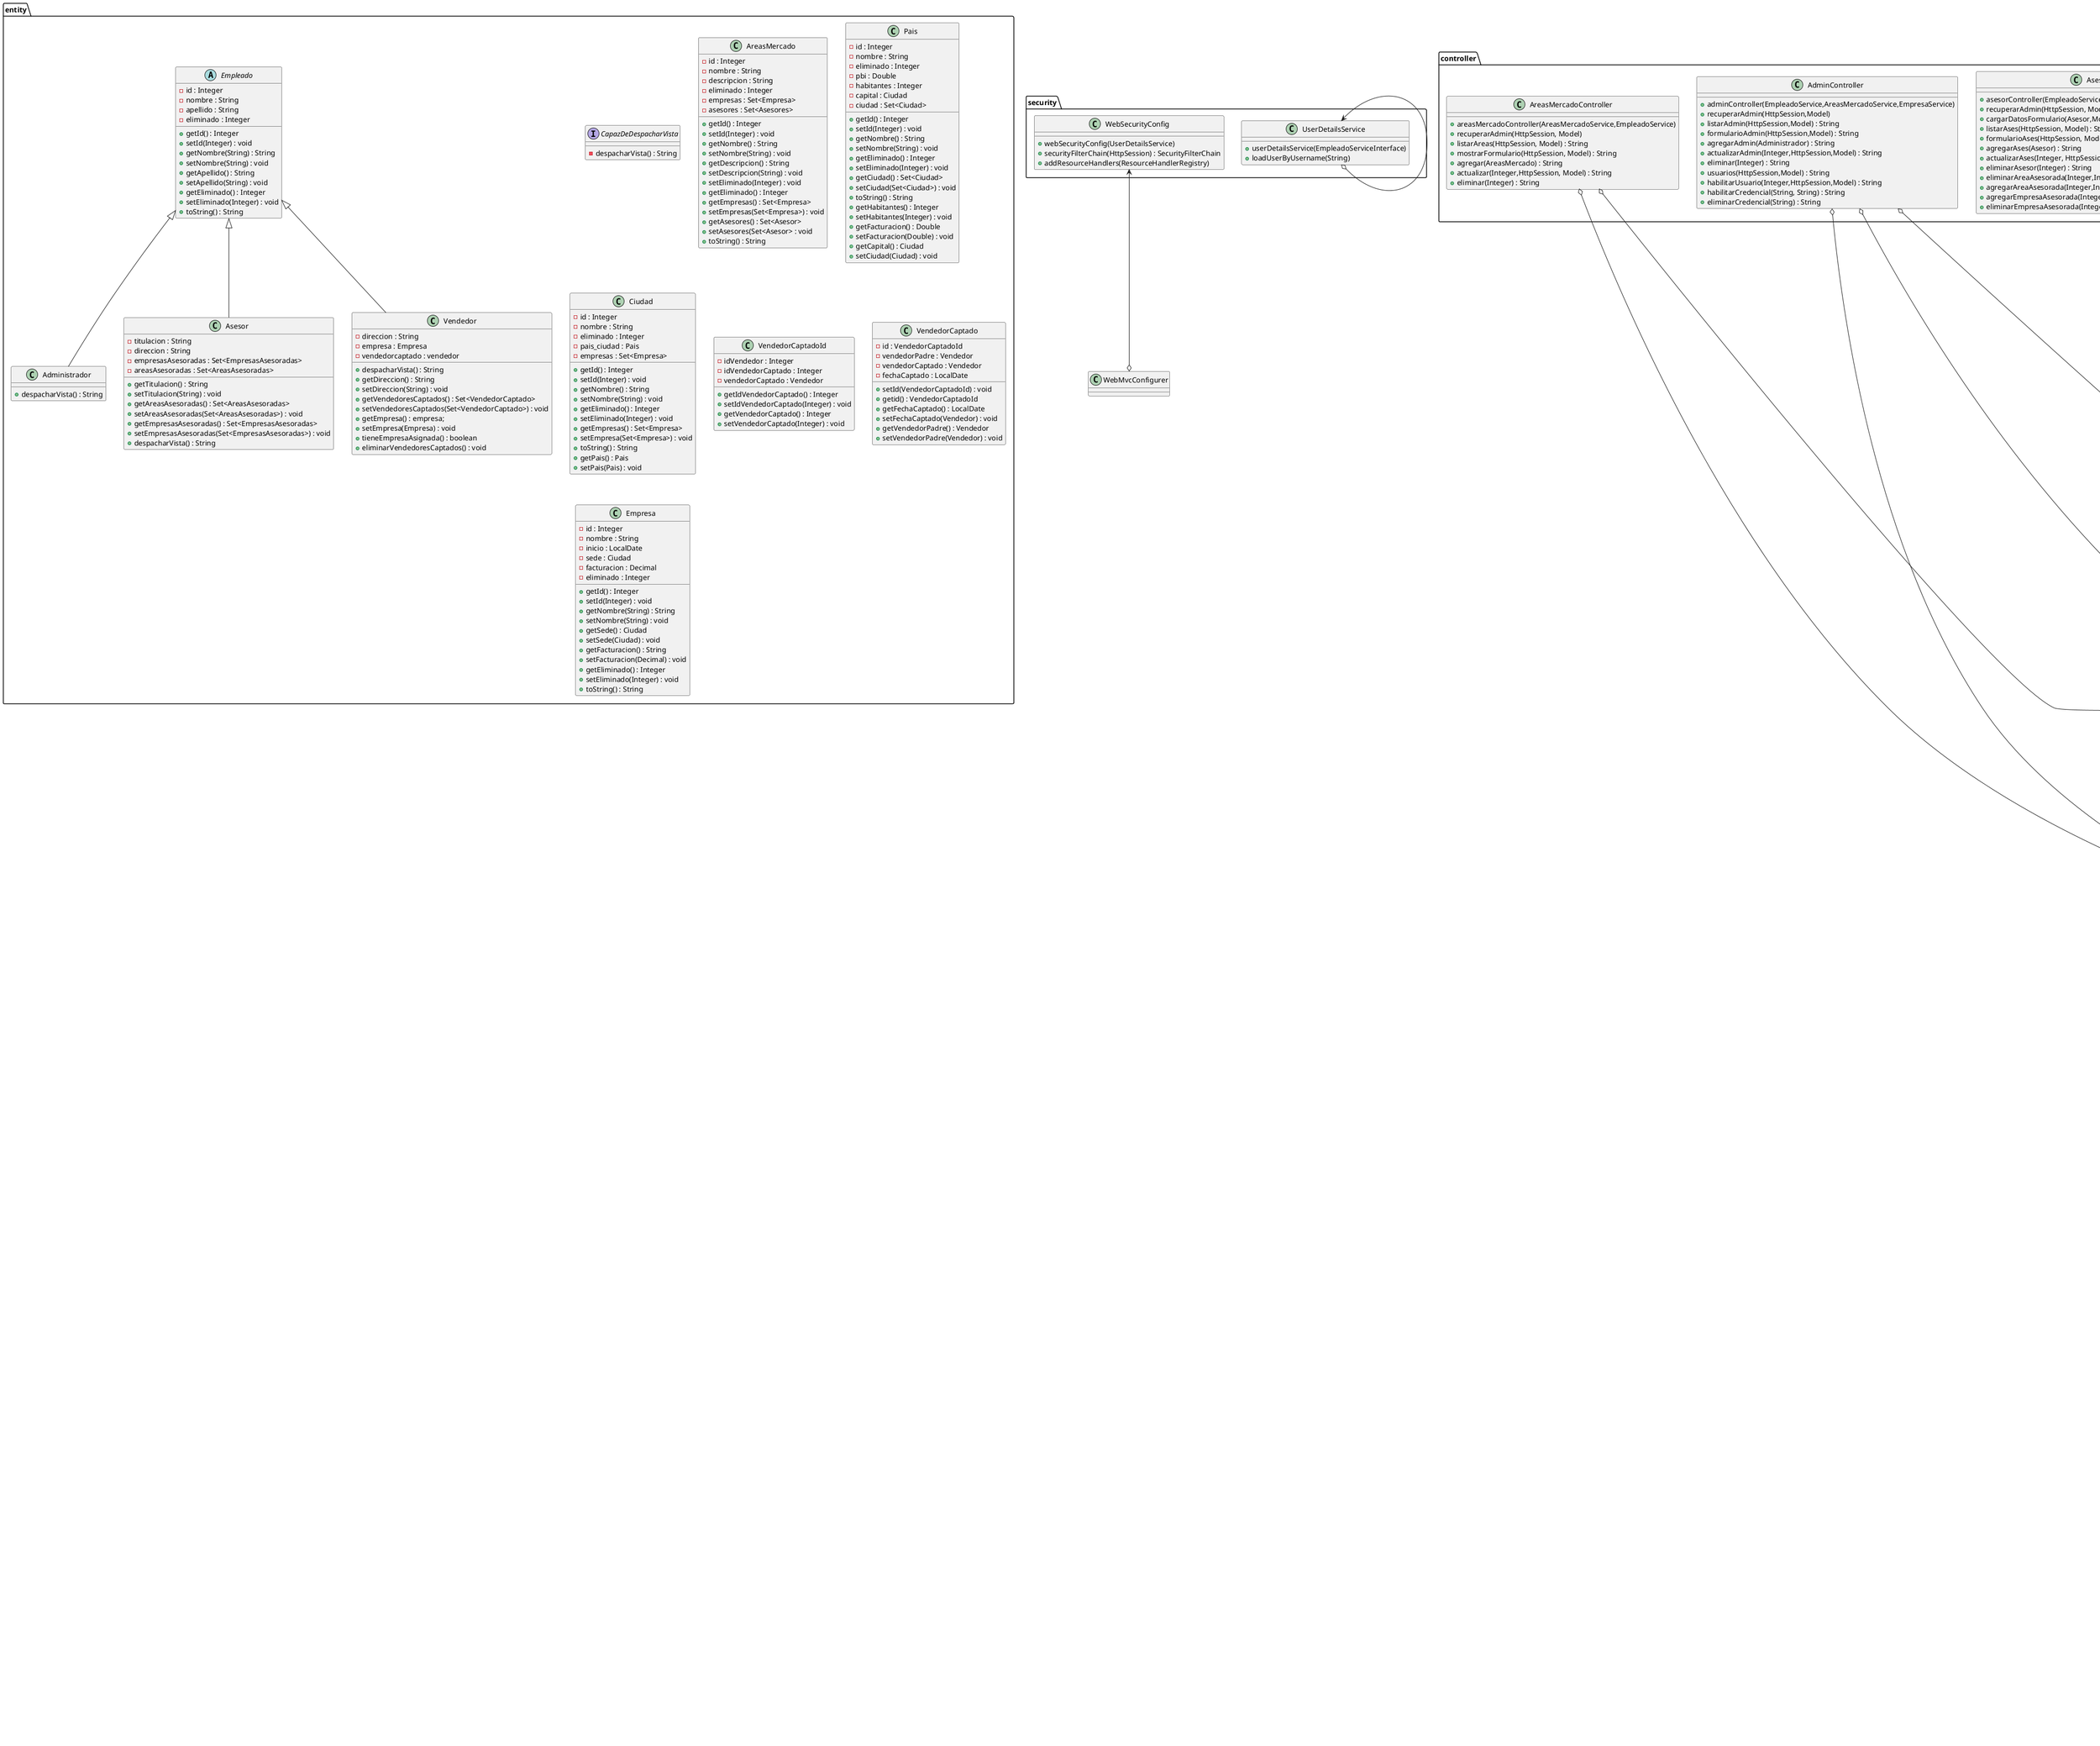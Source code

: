 @startuml
'https://plantuml.com/class-diagram

package controller{

    class AdminController{
        +adminController(EmpleadoService,AreasMercadoService,EmpresaService)
        +recuperarAdmin(HttpSession,Model)
        +listarAdmin(HttpSession,Model) : String
        +formularioAdmin(HttpSession,Model) : String
        +agregarAdmin(Administrador) : String
        +actualizarAdmin(Integer,HttpSession,Model) : String
        +eliminar(Integer) : String
        +usuarios(HttpSession,Model) : String
        +habilitarUsuario(Integer,HttpSession,Model) : String
        +habilitarCredencial(String, String) : String
        +eliminarCredencial(String) : String
    }

    class AreasMercadoController{
        +areasMercadoController(AreasMercadoService,EmpleadoService)
        +recuperarAdmin(HttpSession, Model)
        +listarAreas(HttpSession, Model) : String
        +mostrarFormulario(HttpSession, Model) : String
        +agregar(AreasMercado) : String
        +actualizar(Integer,HttpSession, Model) : String
        +eliminar(Integer) : String
    }

    class AsesorController{
        +asesorController(EmpleadoService,AreasMercadoService,EmpresaService)
        +recuperarAdmin(HttpSession, Model)
        +cargarDatosFormulario(Asesor,Model)
        +listarAses(HttpSession, Model) : String
        +formularioAses(HttpSession, Model) : String
        +agregarAses(Asesor) : String
        +actualizarAses(Integer, HttpSession, Model) : String
        +eliminarAsesor(Integer) : String
        +eliminarAreaAsesorada(Integer,Integer,Model) : String
        +agregarAreaAsesorada(Integer,Integer,Date,Model) : String
        +agregarEmpresaAsesorada(Integer,Integer,Date,Model) : String
        +eliminarEmpresaAsesorada(Integer,Integer,Model) : String
    }

    class ControllerUbicaciones {
        +controllerUbicaciones(EmpleadoService, EmpresaService, UbicacionesService)
        +recuperarAdmin(HttpSession,Model)
        +listarCiudades(HttpSession,Model) : String
        +listarPaises(HttpSession,Model) : String
        +mostrarFormularioCiudad(HttpSession,Model) : String
        +mostrarFormularioPais(HttpSession,Model) : String
        +actualizar(Integer,HttpSession,Model) : String
        +actualizarPais(Integer,HttpSession,Model) : String
        +agregarCiudad(Integer,Ciudad) : String
        +agregarPais(Integer,Pais) : String
        +eliminarPais(Integer) : String
        +eliminarCiudad(Integer) : String

    }

    class EmpleadoController {
        +empleadoController(EmpleadoService,EmpresaService)
        +administrador(Model,HttpSession) : String
        +vendedor(Model,HttpSession) : String
        +asesor(Model,HttpSession) : String
        +recuperarAdmin(HttpSession,Model)
        +cambiarPass(HttpSession,Model)
        +cambiarPass(String,HttpSession)
        +cancelaProceso(HttpSession)
    }

    class EmpresaController {
        +empresaController(EmpresaService,UbicacionesService,EmpleadoService,AreasMercadoService)
        +recuperarAdmin(HttpSession,Model)
        +listarAreas(HttpSession,Model) : String
        +mostrarFormulario(HttpSession,Model) : String
        +agregar(Integer,Empresa) : String
        +actualizar(Integer,HttpSession,Model) : String
        +eliminar(Integer) : String
        +vendedoresEmpresa(Integer,HttpSession,Model) : String
        +asesoresEmpresa(Integer,HttpSession,Model) : String
        +cubrirArea(Integer,Integer) : String
        +quitarArea(Integer,Integer) : String
    }

    class LogInController {
        +logInController(EmpleadoService)
        +redirectLogin() : String
        +login() : String
        +redirect(String,HttpSession) : String
    }

    class VendedorController {
        +vendedorController(EmpleadoService,AreasMercadoService,EmpresaService)
        +recuperarAdmin(HttpSession,Model)
        +cargarDatosFormulario(Vendedor,Model) : String
        +listarVendedores(HttpSession,Model) : String
        +formularioVendedor(HttpSession,Model) : String
        +agregar(Vendedor) : String
        +actualizar(Integer,HttpSession,Model) : String
        +eliminar(Integer) : String
        +listarEmpresas(Integer,HttpSession,Model) : String
        +agregarEmpresa(Integer,Integer) : String
        +captarVendedor(Integer,Integer,Date,Model) : String
        +desvincularVendedorCaptado(Integer,Model) : String
    }
}

package service {

    class AreasMercadoService{
        +AreasMercadoService(AreasMercadoDAOInterface)
        +getById(Integer) : AreasMercado
        +getAll() : AreasMercado[]
        +getAsesoresPorArea(Integer) : Empleado[]
        +save(AreasMercado)
        +update(AreasMercado)
        +delete(Integer)
    }

    class EmpleadoService{
        +EmpleadoService(EmpleadosDAOInterface,EmpresaDAOInterface,AreasMercadoDAOInterface)
        +getById(Integer) : Empleado[]
        +getAll() : Empleado[]
        +getAllCredenciales() : Empleado[]
        +getAdministradores() : Administrador[]
        +getAsesores() : Asesor[]
        +getEmpleadosPorEmpresa(Integer) : Empleado[]
        +getEmpresasAsesoradas(Integer) : AsesorEmpresa[]
        +getEmpresaVendedor(Integer) : Empresa
        +getAreasAsesoradasPorAsesor(Integer) : AreasMercado
        +getVendedores() : Vendedor[]
        +getFechaAsesorEmpresa(Integer, Integer) : Date
        +getVendedoresCaptados(Integer) : VendedorCaptado[]
        +getVendedorCaptado(Integer,Integer) : VendedorCaptado
        +getCaptadorDelVendedor(Integer) : Vendedor
        +getFechaCaptado(Integer,Integer) : Date
        +agregarVendedorCaptado(Integer, Integer, Date)
        +eliminarVendedorCaptado(Integer, Integer)
        +save(Empleado emp)
        +save(VendedorCaptado)
        +update(Empleado)
        +delete(Integer)
        +savePass(Credencial)
        +updatePass(Credencial)
        +deletePass(Credencial)
        +getCredencial(Empleado) : Credencial
        +getPass(Empleado usuario) : String
        +getRol(Empleado usuario) : String
        +eliminarTodosLosVendedoresCaptados(Integer)
        +vendedorEsCaptable(Integer,Integer) : Boolean
        -vendedorCaptableIteracion(Integer,Integer) : Boolean
    }

    class EmpresaService{
        +EmpresaService(EmpresaDAOInterface,EmpleadosDAOInterface,AreasMercadoDAOInterface,UbicacionesServiceInterface)
        +AreasMercadoDAO(EntityManager)
        +getById(Integer) : AreasMercado
        +getAll() : AreasMercado[]
        +getAsesoresPorArea(Integer) : Empleado[]
        +save(AreasMercado)
        +update(AreasMercado)
        +delete(Integer)
    }

    class UbicacionesService {
        +UbicacionesService(UbicacionesDAOInterface)
        +save(Pais)
        +save(Ciudad)
        +getPaisById(Integer) : Pais
        +getCiudadById(Integer) : Ciudad
        +getAllPaises() : Pais[]
        +getAllCiudades() : Ciudad[]
        +updatePais(Pais)
        +updateCiudad(Ciudad)
        +deleteCiudad(Integer)
        +deletePais(Integer)
    }

    interface UbicacionesServiceInterface <<Interface>> {
        +save(Pais)
        +save(Ciudad)
        +getPaisById(Integer) : Pais
        +getCiudadById(Integer) : Ciudad
        +getAllPaises() : Pais[]
        +getAllCiudades() : Ciudad[]
        +updatePais(Pais)
        +updateCiudad(Ciudad)
        +deleteCiudad(Integer)
        +deletePais(Integer)
    }

    interface EmpresaServiceInterface <<Interface>> {
        +getById(Integer) : Empresa;
        +getEmpresaByVendedorId(Integer) : Empresa
        +getAll() : Empresa[]
        +getAreasMercadoPorEmpresa(Integer) : AreasMercado
        +getVendedoresPorEmpresa(Integer) : Vendedor[]
        +getCiudadesPorEmpresa(Integer) : Ciudad[]
        +getAsesoresPorEmpresa(Empresa) : Asesor
        +getAsesoresPorEmpresaConFechaInicio(Empresa) : AsesorEmpresa[]
        +save(Empresa)
        +save(AsesorEmpresa)
        +update(Empresa)
        +delete(Integer)
        +desbloquear(Integer)
        delete(AsesorEmpresa)
    }

    interface AreasMercadoServiceInterface <<Interface>> {
        +AreasMercadoDAO(EntityManager)
        +getById(Integer) : AreasMercado
        +getAll() : AreasMercado[]
        +getAsesoresPorArea(Integer) : Empleado[]
        +save(AreasMercado)
        +update(AreasMercado)
        +delete(Integer)
    }

    interface EmpleadoServiceInterface <<Interface>> {
        +getById(Integer) : Empleado[]
        +getAll() : Empleado[]
        +etAllCredenciales() : Empleado[]
        +getAdministradores() : Administrador[]
        +getAsesores() : Asesor[]
        +getEmpleadosPorEmpresa(Integer) : Empleado[]
        +getEmpresasAsesoradas(Integer) : AsesorEmpresa[]
        +getEmpresaVendedor(Integer) : Empresa
        +getAreasAsesoradasPorAsesor(Integer) : AreasMercado
        +getVendedores() : Vendedor[]
        +getFechaAsesorEmpresa(Integer, Integer) : Date
        +getVendedoresCaptados(Integer) : VendedorCaptado[]
        +getVendedorCaptado(Integer,Integer) : VendedorCaptado
        +getCaptadorDelVendedor(Integer) : Vendedor
        +getFechaCaptado(Integer,Integer) : Date
        +agregarVendedorCaptado(Integer, Integer, Date)
        +eliminarVendedorCaptado(Integer, Integer)
        +save(Empleado emp)
        +save(VendedorCaptado)
        +update(Empleado)
        +delete(Integer)
        +savePass(Credencial)
        +updatePass(Credencial)
        +deletePass(Credencial)
        +getCredencial(Empleado) : Credencial
        +getPass(Empleado usuario) : String
        +getRol(Empleado usuario) : String
        +eliminarTodosLosVendedoresCaptados(Integer)
    }

}

package dao {

    class AreasMercadoDAO{
        +AreasMercadoDAO(EntityManager)
        +getById(Integer) : AreasMercado
        +getAll() : AreasMercado[]
        +getAsesoresPorArea(Integer) : Empleado[]
        +save(AreasMercado)
        +update(AreasMercado)
        +delete(Integer)
    }

    class EmpleadosDAO{
        +EmpleadosDAO(EntityManager)
        +getById(Integer) : Empleado[]
        +getAll() : Empleado[]
        +getAllCredenciales() : Empleado[]
        +getAdministradores() : Administrador[]
        +getAsesores() : Asesor[]
        +getEmpleadosPorEmpresa(Integer) : Empleado[]
        +getEmpresasAsesoradas(Integer) : AsesorEmpresa[]
        +getEmpresaVendedor(Integer) : Empresa
        +getAreasAsesoradasPorAsesor(Integer) : AreasMercado
        +getVendedores() : Vendedor[]
        +getFechaAsesorEmpresa(Integer, Integer) : Date
        +getVendedoresCaptados(Integer) : VendedorCaptado[]
        +getVendedorCaptado(Integer,Integer) : VendedorCaptado
        +getCaptadorDelVendedor(Integer) : Vendedor
        +getFechaCaptado(Integer,Integer) : Date
        +agregarVendedorCaptado(Integer, Integer, Date)
        +eliminarVendedorCaptado(Integer, Integer)
        +save(Empleado emp)
        +save(VendedorCaptado)
        +update(Empleado)
        +delete(Integer)
        +savePass(Credencial)
        +updatePass(Credencial)
        +deletePass(Credencial)
        +getCredencial(Empleado) : Credencial
        +getPass(Empleado usuario) : String
        +getRol(Empleado usuario) : String
        +eliminarTodosLosVendedoresCaptados(Integer)
    }

    class EmpresaDAO{
        +EmpresaDAO(EntityManager)
        +AreasMercadoDAO(EntityManager)
        +getById(Integer) : AreasMercado
        +getAll() : AreasMercado[]
        +getAsesoresPorArea(Integer) : Empleado[]
        +save(AreasMercado)
        +update(AreasMercado)
        +delete(Integer)
    }

    class UbicacionesDAO {
        +UbicacionesDAO(EntityManager)
        +save(Pais)
        +save(Ciudad)
        +getPaisById(Integer) : Pais
        +getCiudadById(Integer) : Ciudad
        +getAllPaises() : Pais[]
        +getAllCiudades() : Ciudad[]
        +updatePais(Pais)
        +updateCiudad(Ciudad)
        +deleteCiudad(Integer)
        +deletePais(Integer)
    }

    interface UbicacionesDAOInterface <<Interface>> {
        +save(Pais)
        +save(Ciudad)
        +getPaisById(Integer) : Pais
        +getCiudadById(Integer) : Ciudad
        +getAllPaises() : Pais[]
        +getAllCiudades() : Ciudad[]
        +updatePais(Pais)
        +updateCiudad(Ciudad)
        +deleteCiudad(Integer)
        +deletePais(Integer)
    }

    interface EmpresaDAOInterface <<Interface>> {
        +getById(Integer) : Empresa;
        +getEmpresaByVendedorId(Integer) : Empresa
        +getAll() : Empresa[]
        +getAreasMercadoPorEmpresa(Integer) : AreasMercado
        +getVendedoresPorEmpresa(Integer) : Vendedor[]
        +getCiudadesPorEmpresa(Integer) : Ciudad[]
        +getAsesoresPorEmpresa(Empresa) : Asesor
        +getAsesoresPorEmpresaConFechaInicio(Empresa) : AsesorEmpresa[]
        +save(Empresa)
        +save(AsesorEmpresa)
        +update(Empresa)
        +delete(Integer)
        +desbloquear(Integer)
        delete(AsesorEmpresa)
    }

    interface AreasMercadoDAOInterface <<Interface>> {
        +AreasMercadoDAO(EntityManager)
        +getById(Integer) : AreasMercado
        +getAll() : AreasMercado[]
        +getAsesoresPorArea(Integer) : Empleado[]
        +save(AreasMercado)
        +update(AreasMercado)
        +delete(Integer)
    }

    interface EmpleadosDAOInterface <<Interface>> {
        +getById(Integer) : Empleado[]
        +getAll() : Empleado[]
        +etAllCredenciales() : Empleado[]
        +getAdministradores() : Administrador[]
        +getAsesores() : Asesor[]
        +getEmpleadosPorEmpresa(Integer) : Empleado[]
        +getEmpresasAsesoradas(Integer) : AsesorEmpresa[]
        +getEmpresaVendedor(Integer) : Empresa
        +getAreasAsesoradasPorAsesor(Integer) : AreasMercado
        +getVendedores() : Vendedor[]
        +getFechaAsesorEmpresa(Integer, Integer) : Date
        +getVendedoresCaptados(Integer) : VendedorCaptado[]
        +getVendedorCaptado(Integer,Integer) : VendedorCaptado
        +getCaptadorDelVendedor(Integer) : Vendedor
        +getFechaCaptado(Integer,Integer) : Date
        +agregarVendedorCaptado(Integer, Integer, Date)
        +eliminarVendedorCaptado(Integer, Integer)
        +save(Empleado emp)
        +save(VendedorCaptado)
        +update(Empleado)
        +delete(Integer)
        +savePass(Credencial)
        +updatePass(Credencial)
        +deletePass(Credencial)
        +getCredencial(Empleado) : Credencial
        +getPass(Empleado usuario) : String
        +getRol(Empleado usuario) : String
        +eliminarTodosLosVendedoresCaptados(Integer)
    }

    interface EntityManager
}
package entity{

    Interface CapazDeDespacharVista{
        - despacharVista() : String
    }

    class AreasMercado{
        - id : Integer
        - nombre : String
        - descripcion : String
        - eliminado : Integer
        - empresas : Set<Empresa>
        - asesores : Set<Asesores>
        + getId() : Integer
        + setId(Integer) : void
        + getNombre() : String
        + setNombre(String) : void
        + getDescripcion() : String
        + setDescripcion(String) : void
        + setEliminado(Integer) : void
        + getEliminado() : Integer
        + getEmpresas() : Set<Empresa>
        + setEmpresas(Set<Empresa>) : void
        + getAsesores() : Set<Asesor>
        + setAsesores(Set<Asesor> : void
        + toString() : String

    }
    class Pais{
            - id : Integer
            - nombre : String
            - eliminado : Integer
            - pbi : Double
            - habitantes : Integer
            - capital : Ciudad
            - ciudad : Set<Ciudad>
            + getId() : Integer
            + setId(Integer) : void
            + getNombre() : String
            + setNombre(String) : void
            + getEliminado() : Integer
            + setEliminado(Integer) : void
            + getCiudad() : Set<Ciudad>
            + setCiudad(Set<Ciudad>) : void
            + toString() : String
            + getHabitantes() : Integer
            + setHabitantes(Integer) : void
            + getFacturacion() : Double
            + setFacturacion(Double) : void
            + getCapital() : Ciudad
            + setCiudad(Ciudad) : void
        }

    class Ciudad{
        - id : Integer
        - nombre : String
        - eliminado : Integer
        - pais_ciudad : Pais
        - empresas : Set<Empresa>
        + getId() : Integer
        + setId(Integer) : void
        + getNombre() : String
        + setNombre(String) : void
        + getEliminado() : Integer
        + setEliminado(Integer) : void
        + getEmpresas() : Set<Empresa>
        + setEmpresa(Set<Empresa>) : void
        + toString() : String
        + getPais() : Pais
        + setPais(Pais) : void
    }
    abstract Empleado{
                -id : Integer
                -nombre : String
                -apellido : String
                -eliminado : Integer
                + getId() : Integer
                + setId(Integer) : void
                + getNombre(String) : String
                + setNombre(String) : void
                + getApellido() : String
                + setApellido(String) : void
                + getEliminado() : Integer
                + setEliminado(Integer) : void
                + toString() : String

            }

    class Administrador extends Empleado{
                + despacharVista() : String
            }

    class Asesor extends Empleado{
                    - titulacion : String
                    - direccion : String
                    - empresasAsesoradas : Set<EmpresasAsesoradas>
                    - areasAsesoradas : Set<AreasAsesoradas>
                    + getTitulacion() : String
                    + setTitulacion(String) : void
                    + getAreasAsesoradas() : Set<AreasAsesoradas>
                    + setAreasAsesoradas(Set<AreasAsesoradas>) : void
                    + getEmpresasAsesoradas() : Set<EmpresasAsesoradas>
                    + setEmpresasAsesoradas(Set<EmpresasAsesoradas>) : void
                    + despacharVista() : String
                }

    class VendedorCaptadoId{
                        - idVendedor : Integer
                        - idVendedorCaptado : Integer
                        - vendedorCaptado : Vendedor
                        + getIdVendedorCaptado() : Integer
                        + setIdVendedorCaptado(Integer) : void
                        + getVendedorCaptado() : Integer
                        + setVendedorCaptado(Integer) : void

            }


    class VendedorCaptado{
                    - id : VendedorCaptadoId
                    - vendedorPadre : Vendedor
                    - vendedorCaptado : Vendedor
                    - fechaCaptado : LocalDate
                    + setId(VendedorCaptadoId) : void
                    + getid() : VendedorCaptadoId
                    + getFechaCaptado() : LocalDate
                    + setFechaCaptado(Vendedor) : void
                    + getVendedorPadre() : Vendedor
                    +  setVendedorPadre(Vendedor) : void

                }



    class Vendedor extends Empleado{
                - direccion : String
                - empresa : Empresa
                - vendedorcaptado : vendedor
                + despacharVista() : String
                + getDireccion() : String
                + setDireccion(String) : void
                + getVendedoresCaptados() : Set<VendedorCaptado>
                + setVendedoresCaptados(Set<VendedorCaptado>) : void
                + getEmpresa() : empresa;
                + setEmpresa(Empresa) : void
                + tieneEmpresaAsignada() : boolean
                + eliminarVendedoresCaptados() : void
            }

    class Empresa{
                    - id : Integer
                    - nombre : String
                    - inicio : LocalDate
                    - sede : Ciudad
                    - facturacion : Decimal
                    -eliminado : Integer

                    + getId() : Integer
                    + setId(Integer) : void
                    + getNombre(String) : String
                    + setNombre(String) : void
                    + getSede() : Ciudad
                    + setSede(Ciudad) : void
                    + getFacturacion() : String
                    + setFacturacion(Decimal) : void
                    + getEliminado() : Integer
                    + setEliminado(Integer) : void
                    + toString() : String

                }

}

package security {

    class UserDetailsService {
        +userDetailsService(EmpleadoServiceInterface)
        +loadUserByUsername(String)
    }

    class WebSecurityConfig {
        +webSecurityConfig(UserDetailsService)
        +securityFilterChain(HttpSession) : SecurityFilterChain
        +addResourceHandlers(ResourceHandlerRegistry)
    }

}

UserDetailsService <--o UserDetailsService
WebSecurityConfig <--o WebMvcConfigurer

EntityManager <--o AreasMercadoDAO
EntityManager <--o EmpleadosDAO
EntityManager <--o EmpresaDAO
EntityManager <--o UbicacionesDAO

AreasMercadoDAO ...|> AreasMercadoDAOInterface
EmpleadosDAO ...|> EmpleadosDAOInterface
EmpresaDAO ...|> EmpresaDAOInterface
UbicacionesDAO ...|> UbicacionesDAOInterface

AreasMercadoService ..|> AreasMercadoServiceInterface
EmpleadoService ..|> EmpleadoServiceInterface
EmpresaService ..|> EmpresaServiceInterface
UbicacionesService ..|> UbicacionesServiceInterface

AreasMercadoService o---> AreasMercadoDAOInterface

EmpleadoService o----> EmpleadosDAOInterface
EmpleadoService o----> EmpresaDAOInterface
EmpleadoService o----> AreasMercadoDAOInterface

EmpresaDAOInterface <----o EmpresaService
EmpleadosDAOInterface <----o EmpresaService
AreasMercadoDAOInterface <----o EmpresaService
UbicacionesDAOInterface <----o EmpresaService

UbicacionesService o----> UbicacionesDAOInterface

AdminController o----> EmpleadoService
AdminController o----> AreasMercadoService
AdminController o----> EmpresaService

AreasMercadoController o----> AreasMercadoService
AreasMercadoController o----> EmpleadoService

AsesorController o----> EmpleadoService
AsesorController o----> AreasMercadoService
AsesorController o----> EmpresaService

ControllerUbicaciones o----> EmpleadoService
ControllerUbicaciones o----> UbicacionesService
ControllerUbicaciones o----> AreasMercadoService

EmpresaController o----> EmpresaService
EmpresaController o----> UbicacionesService
EmpresaController o----> EmpleadoService
EmpresaController o----> AreasMercadoService

LogInController o----> EmpleadoService

VendedorController o----> EmpleadoService
VendedorController o----> AreasMercadoService
VendedorController o----> EmpresaService



@enduml